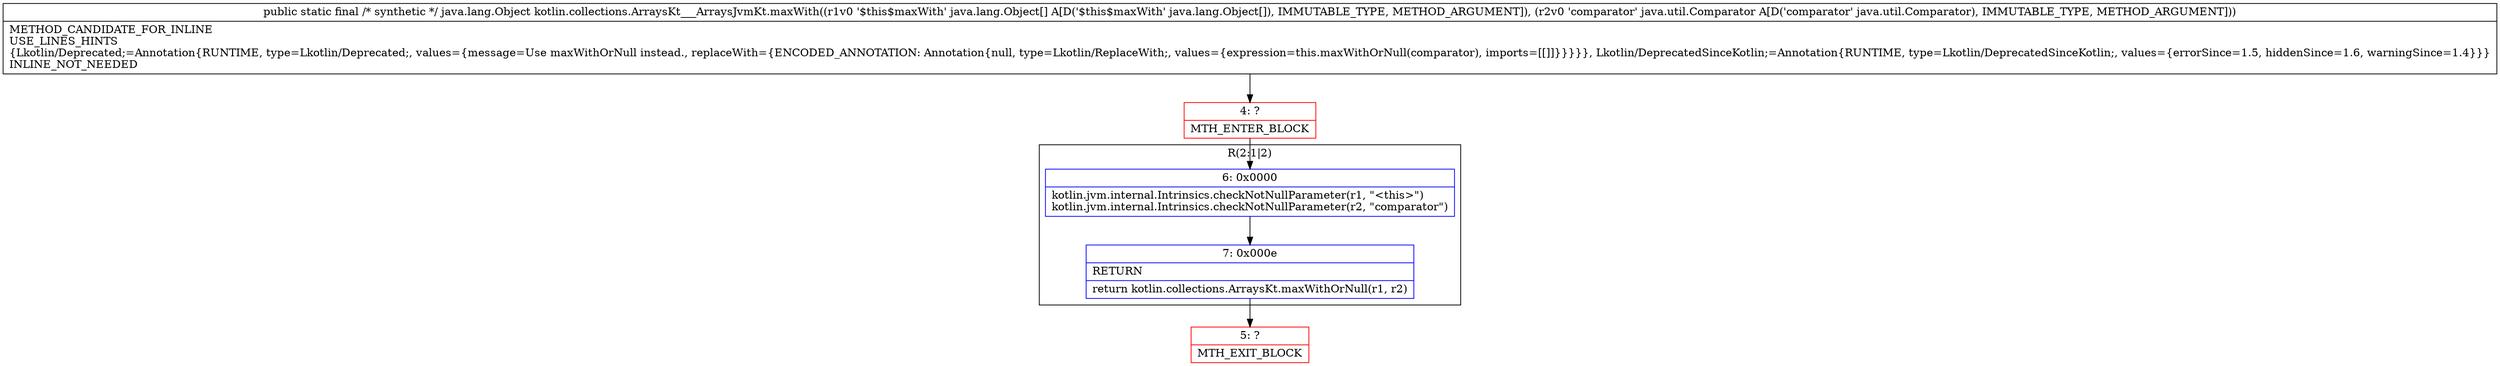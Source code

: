 digraph "CFG forkotlin.collections.ArraysKt___ArraysJvmKt.maxWith([Ljava\/lang\/Object;Ljava\/util\/Comparator;)Ljava\/lang\/Object;" {
subgraph cluster_Region_500141858 {
label = "R(2:1|2)";
node [shape=record,color=blue];
Node_6 [shape=record,label="{6\:\ 0x0000|kotlin.jvm.internal.Intrinsics.checkNotNullParameter(r1, \"\<this\>\")\lkotlin.jvm.internal.Intrinsics.checkNotNullParameter(r2, \"comparator\")\l}"];
Node_7 [shape=record,label="{7\:\ 0x000e|RETURN\l|return kotlin.collections.ArraysKt.maxWithOrNull(r1, r2)\l}"];
}
Node_4 [shape=record,color=red,label="{4\:\ ?|MTH_ENTER_BLOCK\l}"];
Node_5 [shape=record,color=red,label="{5\:\ ?|MTH_EXIT_BLOCK\l}"];
MethodNode[shape=record,label="{public static final \/* synthetic *\/ java.lang.Object kotlin.collections.ArraysKt___ArraysJvmKt.maxWith((r1v0 '$this$maxWith' java.lang.Object[] A[D('$this$maxWith' java.lang.Object[]), IMMUTABLE_TYPE, METHOD_ARGUMENT]), (r2v0 'comparator' java.util.Comparator A[D('comparator' java.util.Comparator), IMMUTABLE_TYPE, METHOD_ARGUMENT]))  | METHOD_CANDIDATE_FOR_INLINE\lUSE_LINES_HINTS\l\{Lkotlin\/Deprecated;=Annotation\{RUNTIME, type=Lkotlin\/Deprecated;, values=\{message=Use maxWithOrNull instead., replaceWith=\{ENCODED_ANNOTATION: Annotation\{null, type=Lkotlin\/ReplaceWith;, values=\{expression=this.maxWithOrNull(comparator), imports=[[]]\}\}\}\}\}, Lkotlin\/DeprecatedSinceKotlin;=Annotation\{RUNTIME, type=Lkotlin\/DeprecatedSinceKotlin;, values=\{errorSince=1.5, hiddenSince=1.6, warningSince=1.4\}\}\}\lINLINE_NOT_NEEDED\l}"];
MethodNode -> Node_4;Node_6 -> Node_7;
Node_7 -> Node_5;
Node_4 -> Node_6;
}

